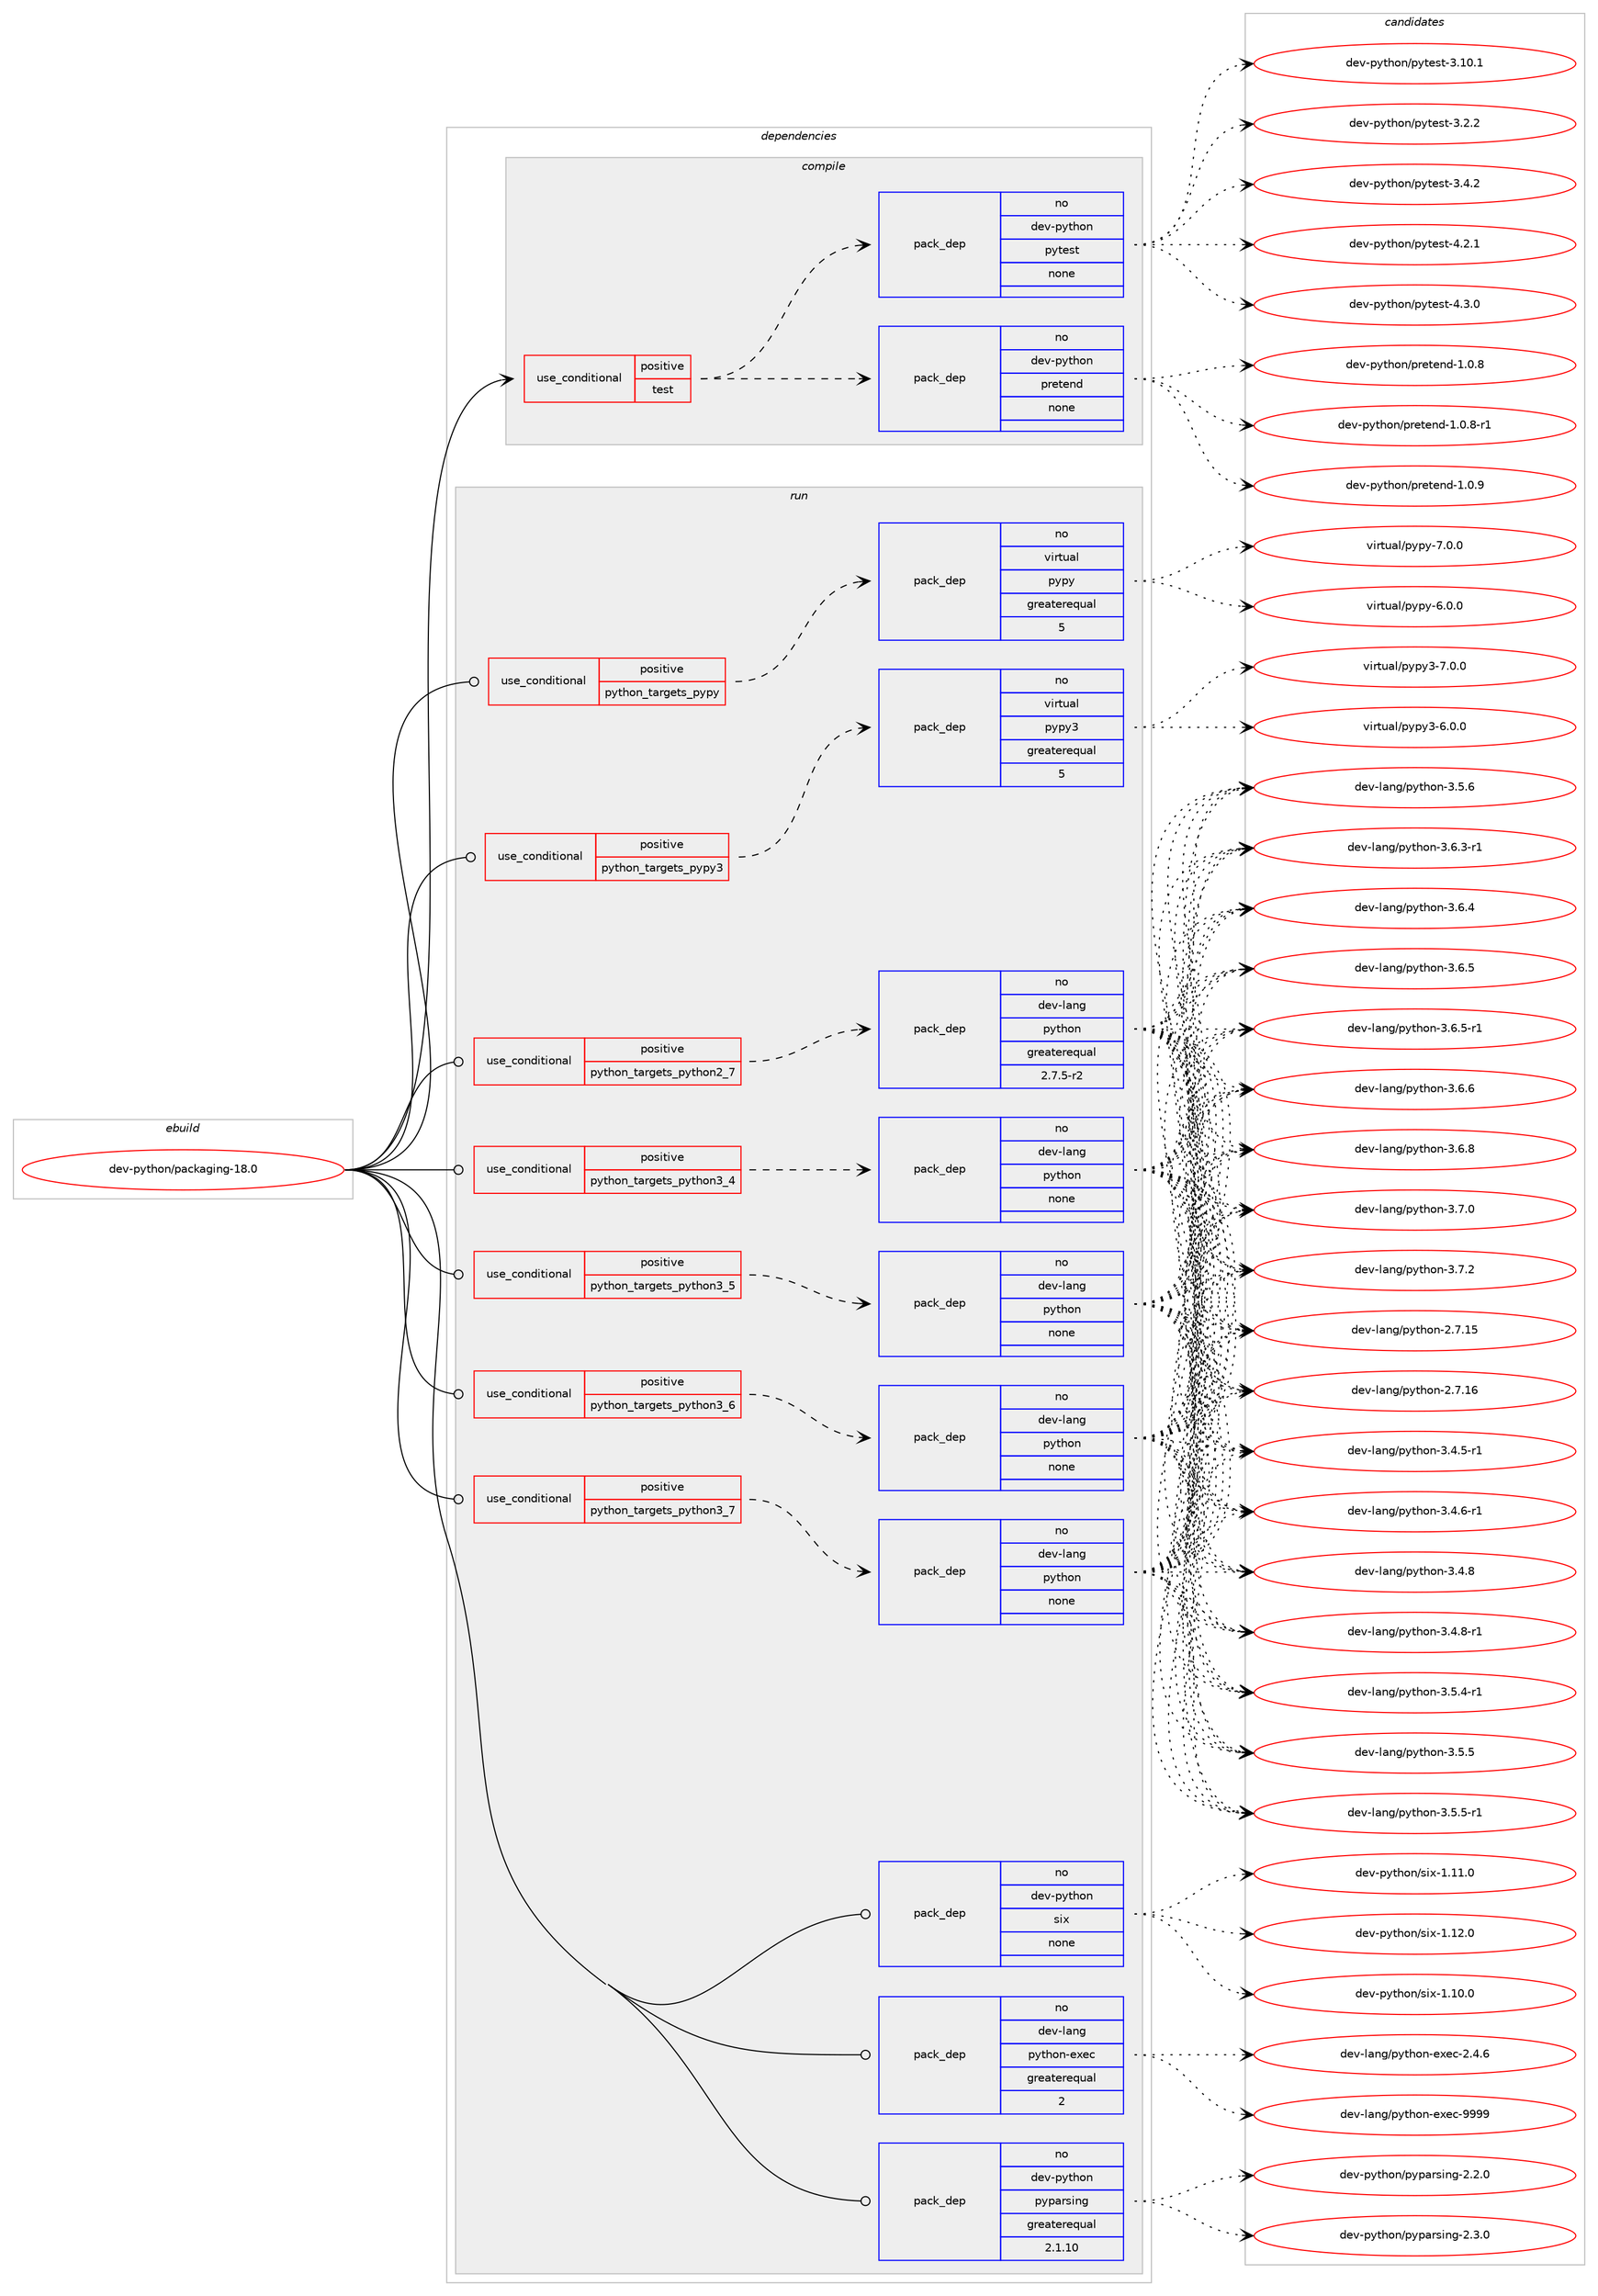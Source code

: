 digraph prolog {

# *************
# Graph options
# *************

newrank=true;
concentrate=true;
compound=true;
graph [rankdir=LR,fontname=Helvetica,fontsize=10,ranksep=1.5];#, ranksep=2.5, nodesep=0.2];
edge  [arrowhead=vee];
node  [fontname=Helvetica,fontsize=10];

# **********
# The ebuild
# **********

subgraph cluster_leftcol {
color=gray;
rank=same;
label=<<i>ebuild</i>>;
id [label="dev-python/packaging-18.0", color=red, width=4, href="../dev-python/packaging-18.0.svg"];
}

# ****************
# The dependencies
# ****************

subgraph cluster_midcol {
color=gray;
label=<<i>dependencies</i>>;
subgraph cluster_compile {
fillcolor="#eeeeee";
style=filled;
label=<<i>compile</i>>;
subgraph cond378880 {
dependency1423660 [label=<<TABLE BORDER="0" CELLBORDER="1" CELLSPACING="0" CELLPADDING="4"><TR><TD ROWSPAN="3" CELLPADDING="10">use_conditional</TD></TR><TR><TD>positive</TD></TR><TR><TD>test</TD></TR></TABLE>>, shape=none, color=red];
subgraph pack1021500 {
dependency1423661 [label=<<TABLE BORDER="0" CELLBORDER="1" CELLSPACING="0" CELLPADDING="4" WIDTH="220"><TR><TD ROWSPAN="6" CELLPADDING="30">pack_dep</TD></TR><TR><TD WIDTH="110">no</TD></TR><TR><TD>dev-python</TD></TR><TR><TD>pretend</TD></TR><TR><TD>none</TD></TR><TR><TD></TD></TR></TABLE>>, shape=none, color=blue];
}
dependency1423660:e -> dependency1423661:w [weight=20,style="dashed",arrowhead="vee"];
subgraph pack1021501 {
dependency1423662 [label=<<TABLE BORDER="0" CELLBORDER="1" CELLSPACING="0" CELLPADDING="4" WIDTH="220"><TR><TD ROWSPAN="6" CELLPADDING="30">pack_dep</TD></TR><TR><TD WIDTH="110">no</TD></TR><TR><TD>dev-python</TD></TR><TR><TD>pytest</TD></TR><TR><TD>none</TD></TR><TR><TD></TD></TR></TABLE>>, shape=none, color=blue];
}
dependency1423660:e -> dependency1423662:w [weight=20,style="dashed",arrowhead="vee"];
}
id:e -> dependency1423660:w [weight=20,style="solid",arrowhead="vee"];
}
subgraph cluster_compileandrun {
fillcolor="#eeeeee";
style=filled;
label=<<i>compile and run</i>>;
}
subgraph cluster_run {
fillcolor="#eeeeee";
style=filled;
label=<<i>run</i>>;
subgraph cond378881 {
dependency1423663 [label=<<TABLE BORDER="0" CELLBORDER="1" CELLSPACING="0" CELLPADDING="4"><TR><TD ROWSPAN="3" CELLPADDING="10">use_conditional</TD></TR><TR><TD>positive</TD></TR><TR><TD>python_targets_pypy</TD></TR></TABLE>>, shape=none, color=red];
subgraph pack1021502 {
dependency1423664 [label=<<TABLE BORDER="0" CELLBORDER="1" CELLSPACING="0" CELLPADDING="4" WIDTH="220"><TR><TD ROWSPAN="6" CELLPADDING="30">pack_dep</TD></TR><TR><TD WIDTH="110">no</TD></TR><TR><TD>virtual</TD></TR><TR><TD>pypy</TD></TR><TR><TD>greaterequal</TD></TR><TR><TD>5</TD></TR></TABLE>>, shape=none, color=blue];
}
dependency1423663:e -> dependency1423664:w [weight=20,style="dashed",arrowhead="vee"];
}
id:e -> dependency1423663:w [weight=20,style="solid",arrowhead="odot"];
subgraph cond378882 {
dependency1423665 [label=<<TABLE BORDER="0" CELLBORDER="1" CELLSPACING="0" CELLPADDING="4"><TR><TD ROWSPAN="3" CELLPADDING="10">use_conditional</TD></TR><TR><TD>positive</TD></TR><TR><TD>python_targets_pypy3</TD></TR></TABLE>>, shape=none, color=red];
subgraph pack1021503 {
dependency1423666 [label=<<TABLE BORDER="0" CELLBORDER="1" CELLSPACING="0" CELLPADDING="4" WIDTH="220"><TR><TD ROWSPAN="6" CELLPADDING="30">pack_dep</TD></TR><TR><TD WIDTH="110">no</TD></TR><TR><TD>virtual</TD></TR><TR><TD>pypy3</TD></TR><TR><TD>greaterequal</TD></TR><TR><TD>5</TD></TR></TABLE>>, shape=none, color=blue];
}
dependency1423665:e -> dependency1423666:w [weight=20,style="dashed",arrowhead="vee"];
}
id:e -> dependency1423665:w [weight=20,style="solid",arrowhead="odot"];
subgraph cond378883 {
dependency1423667 [label=<<TABLE BORDER="0" CELLBORDER="1" CELLSPACING="0" CELLPADDING="4"><TR><TD ROWSPAN="3" CELLPADDING="10">use_conditional</TD></TR><TR><TD>positive</TD></TR><TR><TD>python_targets_python2_7</TD></TR></TABLE>>, shape=none, color=red];
subgraph pack1021504 {
dependency1423668 [label=<<TABLE BORDER="0" CELLBORDER="1" CELLSPACING="0" CELLPADDING="4" WIDTH="220"><TR><TD ROWSPAN="6" CELLPADDING="30">pack_dep</TD></TR><TR><TD WIDTH="110">no</TD></TR><TR><TD>dev-lang</TD></TR><TR><TD>python</TD></TR><TR><TD>greaterequal</TD></TR><TR><TD>2.7.5-r2</TD></TR></TABLE>>, shape=none, color=blue];
}
dependency1423667:e -> dependency1423668:w [weight=20,style="dashed",arrowhead="vee"];
}
id:e -> dependency1423667:w [weight=20,style="solid",arrowhead="odot"];
subgraph cond378884 {
dependency1423669 [label=<<TABLE BORDER="0" CELLBORDER="1" CELLSPACING="0" CELLPADDING="4"><TR><TD ROWSPAN="3" CELLPADDING="10">use_conditional</TD></TR><TR><TD>positive</TD></TR><TR><TD>python_targets_python3_4</TD></TR></TABLE>>, shape=none, color=red];
subgraph pack1021505 {
dependency1423670 [label=<<TABLE BORDER="0" CELLBORDER="1" CELLSPACING="0" CELLPADDING="4" WIDTH="220"><TR><TD ROWSPAN="6" CELLPADDING="30">pack_dep</TD></TR><TR><TD WIDTH="110">no</TD></TR><TR><TD>dev-lang</TD></TR><TR><TD>python</TD></TR><TR><TD>none</TD></TR><TR><TD></TD></TR></TABLE>>, shape=none, color=blue];
}
dependency1423669:e -> dependency1423670:w [weight=20,style="dashed",arrowhead="vee"];
}
id:e -> dependency1423669:w [weight=20,style="solid",arrowhead="odot"];
subgraph cond378885 {
dependency1423671 [label=<<TABLE BORDER="0" CELLBORDER="1" CELLSPACING="0" CELLPADDING="4"><TR><TD ROWSPAN="3" CELLPADDING="10">use_conditional</TD></TR><TR><TD>positive</TD></TR><TR><TD>python_targets_python3_5</TD></TR></TABLE>>, shape=none, color=red];
subgraph pack1021506 {
dependency1423672 [label=<<TABLE BORDER="0" CELLBORDER="1" CELLSPACING="0" CELLPADDING="4" WIDTH="220"><TR><TD ROWSPAN="6" CELLPADDING="30">pack_dep</TD></TR><TR><TD WIDTH="110">no</TD></TR><TR><TD>dev-lang</TD></TR><TR><TD>python</TD></TR><TR><TD>none</TD></TR><TR><TD></TD></TR></TABLE>>, shape=none, color=blue];
}
dependency1423671:e -> dependency1423672:w [weight=20,style="dashed",arrowhead="vee"];
}
id:e -> dependency1423671:w [weight=20,style="solid",arrowhead="odot"];
subgraph cond378886 {
dependency1423673 [label=<<TABLE BORDER="0" CELLBORDER="1" CELLSPACING="0" CELLPADDING="4"><TR><TD ROWSPAN="3" CELLPADDING="10">use_conditional</TD></TR><TR><TD>positive</TD></TR><TR><TD>python_targets_python3_6</TD></TR></TABLE>>, shape=none, color=red];
subgraph pack1021507 {
dependency1423674 [label=<<TABLE BORDER="0" CELLBORDER="1" CELLSPACING="0" CELLPADDING="4" WIDTH="220"><TR><TD ROWSPAN="6" CELLPADDING="30">pack_dep</TD></TR><TR><TD WIDTH="110">no</TD></TR><TR><TD>dev-lang</TD></TR><TR><TD>python</TD></TR><TR><TD>none</TD></TR><TR><TD></TD></TR></TABLE>>, shape=none, color=blue];
}
dependency1423673:e -> dependency1423674:w [weight=20,style="dashed",arrowhead="vee"];
}
id:e -> dependency1423673:w [weight=20,style="solid",arrowhead="odot"];
subgraph cond378887 {
dependency1423675 [label=<<TABLE BORDER="0" CELLBORDER="1" CELLSPACING="0" CELLPADDING="4"><TR><TD ROWSPAN="3" CELLPADDING="10">use_conditional</TD></TR><TR><TD>positive</TD></TR><TR><TD>python_targets_python3_7</TD></TR></TABLE>>, shape=none, color=red];
subgraph pack1021508 {
dependency1423676 [label=<<TABLE BORDER="0" CELLBORDER="1" CELLSPACING="0" CELLPADDING="4" WIDTH="220"><TR><TD ROWSPAN="6" CELLPADDING="30">pack_dep</TD></TR><TR><TD WIDTH="110">no</TD></TR><TR><TD>dev-lang</TD></TR><TR><TD>python</TD></TR><TR><TD>none</TD></TR><TR><TD></TD></TR></TABLE>>, shape=none, color=blue];
}
dependency1423675:e -> dependency1423676:w [weight=20,style="dashed",arrowhead="vee"];
}
id:e -> dependency1423675:w [weight=20,style="solid",arrowhead="odot"];
subgraph pack1021509 {
dependency1423677 [label=<<TABLE BORDER="0" CELLBORDER="1" CELLSPACING="0" CELLPADDING="4" WIDTH="220"><TR><TD ROWSPAN="6" CELLPADDING="30">pack_dep</TD></TR><TR><TD WIDTH="110">no</TD></TR><TR><TD>dev-lang</TD></TR><TR><TD>python-exec</TD></TR><TR><TD>greaterequal</TD></TR><TR><TD>2</TD></TR></TABLE>>, shape=none, color=blue];
}
id:e -> dependency1423677:w [weight=20,style="solid",arrowhead="odot"];
subgraph pack1021510 {
dependency1423678 [label=<<TABLE BORDER="0" CELLBORDER="1" CELLSPACING="0" CELLPADDING="4" WIDTH="220"><TR><TD ROWSPAN="6" CELLPADDING="30">pack_dep</TD></TR><TR><TD WIDTH="110">no</TD></TR><TR><TD>dev-python</TD></TR><TR><TD>pyparsing</TD></TR><TR><TD>greaterequal</TD></TR><TR><TD>2.1.10</TD></TR></TABLE>>, shape=none, color=blue];
}
id:e -> dependency1423678:w [weight=20,style="solid",arrowhead="odot"];
subgraph pack1021511 {
dependency1423679 [label=<<TABLE BORDER="0" CELLBORDER="1" CELLSPACING="0" CELLPADDING="4" WIDTH="220"><TR><TD ROWSPAN="6" CELLPADDING="30">pack_dep</TD></TR><TR><TD WIDTH="110">no</TD></TR><TR><TD>dev-python</TD></TR><TR><TD>six</TD></TR><TR><TD>none</TD></TR><TR><TD></TD></TR></TABLE>>, shape=none, color=blue];
}
id:e -> dependency1423679:w [weight=20,style="solid",arrowhead="odot"];
}
}

# **************
# The candidates
# **************

subgraph cluster_choices {
rank=same;
color=gray;
label=<<i>candidates</i>>;

subgraph choice1021500 {
color=black;
nodesep=1;
choice1001011184511212111610411111047112114101116101110100454946484656 [label="dev-python/pretend-1.0.8", color=red, width=4,href="../dev-python/pretend-1.0.8.svg"];
choice10010111845112121116104111110471121141011161011101004549464846564511449 [label="dev-python/pretend-1.0.8-r1", color=red, width=4,href="../dev-python/pretend-1.0.8-r1.svg"];
choice1001011184511212111610411111047112114101116101110100454946484657 [label="dev-python/pretend-1.0.9", color=red, width=4,href="../dev-python/pretend-1.0.9.svg"];
dependency1423661:e -> choice1001011184511212111610411111047112114101116101110100454946484656:w [style=dotted,weight="100"];
dependency1423661:e -> choice10010111845112121116104111110471121141011161011101004549464846564511449:w [style=dotted,weight="100"];
dependency1423661:e -> choice1001011184511212111610411111047112114101116101110100454946484657:w [style=dotted,weight="100"];
}
subgraph choice1021501 {
color=black;
nodesep=1;
choice100101118451121211161041111104711212111610111511645514649484649 [label="dev-python/pytest-3.10.1", color=red, width=4,href="../dev-python/pytest-3.10.1.svg"];
choice1001011184511212111610411111047112121116101115116455146504650 [label="dev-python/pytest-3.2.2", color=red, width=4,href="../dev-python/pytest-3.2.2.svg"];
choice1001011184511212111610411111047112121116101115116455146524650 [label="dev-python/pytest-3.4.2", color=red, width=4,href="../dev-python/pytest-3.4.2.svg"];
choice1001011184511212111610411111047112121116101115116455246504649 [label="dev-python/pytest-4.2.1", color=red, width=4,href="../dev-python/pytest-4.2.1.svg"];
choice1001011184511212111610411111047112121116101115116455246514648 [label="dev-python/pytest-4.3.0", color=red, width=4,href="../dev-python/pytest-4.3.0.svg"];
dependency1423662:e -> choice100101118451121211161041111104711212111610111511645514649484649:w [style=dotted,weight="100"];
dependency1423662:e -> choice1001011184511212111610411111047112121116101115116455146504650:w [style=dotted,weight="100"];
dependency1423662:e -> choice1001011184511212111610411111047112121116101115116455146524650:w [style=dotted,weight="100"];
dependency1423662:e -> choice1001011184511212111610411111047112121116101115116455246504649:w [style=dotted,weight="100"];
dependency1423662:e -> choice1001011184511212111610411111047112121116101115116455246514648:w [style=dotted,weight="100"];
}
subgraph choice1021502 {
color=black;
nodesep=1;
choice1181051141161179710847112121112121455446484648 [label="virtual/pypy-6.0.0", color=red, width=4,href="../virtual/pypy-6.0.0.svg"];
choice1181051141161179710847112121112121455546484648 [label="virtual/pypy-7.0.0", color=red, width=4,href="../virtual/pypy-7.0.0.svg"];
dependency1423664:e -> choice1181051141161179710847112121112121455446484648:w [style=dotted,weight="100"];
dependency1423664:e -> choice1181051141161179710847112121112121455546484648:w [style=dotted,weight="100"];
}
subgraph choice1021503 {
color=black;
nodesep=1;
choice118105114116117971084711212111212151455446484648 [label="virtual/pypy3-6.0.0", color=red, width=4,href="../virtual/pypy3-6.0.0.svg"];
choice118105114116117971084711212111212151455546484648 [label="virtual/pypy3-7.0.0", color=red, width=4,href="../virtual/pypy3-7.0.0.svg"];
dependency1423666:e -> choice118105114116117971084711212111212151455446484648:w [style=dotted,weight="100"];
dependency1423666:e -> choice118105114116117971084711212111212151455546484648:w [style=dotted,weight="100"];
}
subgraph choice1021504 {
color=black;
nodesep=1;
choice10010111845108971101034711212111610411111045504655464953 [label="dev-lang/python-2.7.15", color=red, width=4,href="../dev-lang/python-2.7.15.svg"];
choice10010111845108971101034711212111610411111045504655464954 [label="dev-lang/python-2.7.16", color=red, width=4,href="../dev-lang/python-2.7.16.svg"];
choice1001011184510897110103471121211161041111104551465246534511449 [label="dev-lang/python-3.4.5-r1", color=red, width=4,href="../dev-lang/python-3.4.5-r1.svg"];
choice1001011184510897110103471121211161041111104551465246544511449 [label="dev-lang/python-3.4.6-r1", color=red, width=4,href="../dev-lang/python-3.4.6-r1.svg"];
choice100101118451089711010347112121116104111110455146524656 [label="dev-lang/python-3.4.8", color=red, width=4,href="../dev-lang/python-3.4.8.svg"];
choice1001011184510897110103471121211161041111104551465246564511449 [label="dev-lang/python-3.4.8-r1", color=red, width=4,href="../dev-lang/python-3.4.8-r1.svg"];
choice1001011184510897110103471121211161041111104551465346524511449 [label="dev-lang/python-3.5.4-r1", color=red, width=4,href="../dev-lang/python-3.5.4-r1.svg"];
choice100101118451089711010347112121116104111110455146534653 [label="dev-lang/python-3.5.5", color=red, width=4,href="../dev-lang/python-3.5.5.svg"];
choice1001011184510897110103471121211161041111104551465346534511449 [label="dev-lang/python-3.5.5-r1", color=red, width=4,href="../dev-lang/python-3.5.5-r1.svg"];
choice100101118451089711010347112121116104111110455146534654 [label="dev-lang/python-3.5.6", color=red, width=4,href="../dev-lang/python-3.5.6.svg"];
choice1001011184510897110103471121211161041111104551465446514511449 [label="dev-lang/python-3.6.3-r1", color=red, width=4,href="../dev-lang/python-3.6.3-r1.svg"];
choice100101118451089711010347112121116104111110455146544652 [label="dev-lang/python-3.6.4", color=red, width=4,href="../dev-lang/python-3.6.4.svg"];
choice100101118451089711010347112121116104111110455146544653 [label="dev-lang/python-3.6.5", color=red, width=4,href="../dev-lang/python-3.6.5.svg"];
choice1001011184510897110103471121211161041111104551465446534511449 [label="dev-lang/python-3.6.5-r1", color=red, width=4,href="../dev-lang/python-3.6.5-r1.svg"];
choice100101118451089711010347112121116104111110455146544654 [label="dev-lang/python-3.6.6", color=red, width=4,href="../dev-lang/python-3.6.6.svg"];
choice100101118451089711010347112121116104111110455146544656 [label="dev-lang/python-3.6.8", color=red, width=4,href="../dev-lang/python-3.6.8.svg"];
choice100101118451089711010347112121116104111110455146554648 [label="dev-lang/python-3.7.0", color=red, width=4,href="../dev-lang/python-3.7.0.svg"];
choice100101118451089711010347112121116104111110455146554650 [label="dev-lang/python-3.7.2", color=red, width=4,href="../dev-lang/python-3.7.2.svg"];
dependency1423668:e -> choice10010111845108971101034711212111610411111045504655464953:w [style=dotted,weight="100"];
dependency1423668:e -> choice10010111845108971101034711212111610411111045504655464954:w [style=dotted,weight="100"];
dependency1423668:e -> choice1001011184510897110103471121211161041111104551465246534511449:w [style=dotted,weight="100"];
dependency1423668:e -> choice1001011184510897110103471121211161041111104551465246544511449:w [style=dotted,weight="100"];
dependency1423668:e -> choice100101118451089711010347112121116104111110455146524656:w [style=dotted,weight="100"];
dependency1423668:e -> choice1001011184510897110103471121211161041111104551465246564511449:w [style=dotted,weight="100"];
dependency1423668:e -> choice1001011184510897110103471121211161041111104551465346524511449:w [style=dotted,weight="100"];
dependency1423668:e -> choice100101118451089711010347112121116104111110455146534653:w [style=dotted,weight="100"];
dependency1423668:e -> choice1001011184510897110103471121211161041111104551465346534511449:w [style=dotted,weight="100"];
dependency1423668:e -> choice100101118451089711010347112121116104111110455146534654:w [style=dotted,weight="100"];
dependency1423668:e -> choice1001011184510897110103471121211161041111104551465446514511449:w [style=dotted,weight="100"];
dependency1423668:e -> choice100101118451089711010347112121116104111110455146544652:w [style=dotted,weight="100"];
dependency1423668:e -> choice100101118451089711010347112121116104111110455146544653:w [style=dotted,weight="100"];
dependency1423668:e -> choice1001011184510897110103471121211161041111104551465446534511449:w [style=dotted,weight="100"];
dependency1423668:e -> choice100101118451089711010347112121116104111110455146544654:w [style=dotted,weight="100"];
dependency1423668:e -> choice100101118451089711010347112121116104111110455146544656:w [style=dotted,weight="100"];
dependency1423668:e -> choice100101118451089711010347112121116104111110455146554648:w [style=dotted,weight="100"];
dependency1423668:e -> choice100101118451089711010347112121116104111110455146554650:w [style=dotted,weight="100"];
}
subgraph choice1021505 {
color=black;
nodesep=1;
choice10010111845108971101034711212111610411111045504655464953 [label="dev-lang/python-2.7.15", color=red, width=4,href="../dev-lang/python-2.7.15.svg"];
choice10010111845108971101034711212111610411111045504655464954 [label="dev-lang/python-2.7.16", color=red, width=4,href="../dev-lang/python-2.7.16.svg"];
choice1001011184510897110103471121211161041111104551465246534511449 [label="dev-lang/python-3.4.5-r1", color=red, width=4,href="../dev-lang/python-3.4.5-r1.svg"];
choice1001011184510897110103471121211161041111104551465246544511449 [label="dev-lang/python-3.4.6-r1", color=red, width=4,href="../dev-lang/python-3.4.6-r1.svg"];
choice100101118451089711010347112121116104111110455146524656 [label="dev-lang/python-3.4.8", color=red, width=4,href="../dev-lang/python-3.4.8.svg"];
choice1001011184510897110103471121211161041111104551465246564511449 [label="dev-lang/python-3.4.8-r1", color=red, width=4,href="../dev-lang/python-3.4.8-r1.svg"];
choice1001011184510897110103471121211161041111104551465346524511449 [label="dev-lang/python-3.5.4-r1", color=red, width=4,href="../dev-lang/python-3.5.4-r1.svg"];
choice100101118451089711010347112121116104111110455146534653 [label="dev-lang/python-3.5.5", color=red, width=4,href="../dev-lang/python-3.5.5.svg"];
choice1001011184510897110103471121211161041111104551465346534511449 [label="dev-lang/python-3.5.5-r1", color=red, width=4,href="../dev-lang/python-3.5.5-r1.svg"];
choice100101118451089711010347112121116104111110455146534654 [label="dev-lang/python-3.5.6", color=red, width=4,href="../dev-lang/python-3.5.6.svg"];
choice1001011184510897110103471121211161041111104551465446514511449 [label="dev-lang/python-3.6.3-r1", color=red, width=4,href="../dev-lang/python-3.6.3-r1.svg"];
choice100101118451089711010347112121116104111110455146544652 [label="dev-lang/python-3.6.4", color=red, width=4,href="../dev-lang/python-3.6.4.svg"];
choice100101118451089711010347112121116104111110455146544653 [label="dev-lang/python-3.6.5", color=red, width=4,href="../dev-lang/python-3.6.5.svg"];
choice1001011184510897110103471121211161041111104551465446534511449 [label="dev-lang/python-3.6.5-r1", color=red, width=4,href="../dev-lang/python-3.6.5-r1.svg"];
choice100101118451089711010347112121116104111110455146544654 [label="dev-lang/python-3.6.6", color=red, width=4,href="../dev-lang/python-3.6.6.svg"];
choice100101118451089711010347112121116104111110455146544656 [label="dev-lang/python-3.6.8", color=red, width=4,href="../dev-lang/python-3.6.8.svg"];
choice100101118451089711010347112121116104111110455146554648 [label="dev-lang/python-3.7.0", color=red, width=4,href="../dev-lang/python-3.7.0.svg"];
choice100101118451089711010347112121116104111110455146554650 [label="dev-lang/python-3.7.2", color=red, width=4,href="../dev-lang/python-3.7.2.svg"];
dependency1423670:e -> choice10010111845108971101034711212111610411111045504655464953:w [style=dotted,weight="100"];
dependency1423670:e -> choice10010111845108971101034711212111610411111045504655464954:w [style=dotted,weight="100"];
dependency1423670:e -> choice1001011184510897110103471121211161041111104551465246534511449:w [style=dotted,weight="100"];
dependency1423670:e -> choice1001011184510897110103471121211161041111104551465246544511449:w [style=dotted,weight="100"];
dependency1423670:e -> choice100101118451089711010347112121116104111110455146524656:w [style=dotted,weight="100"];
dependency1423670:e -> choice1001011184510897110103471121211161041111104551465246564511449:w [style=dotted,weight="100"];
dependency1423670:e -> choice1001011184510897110103471121211161041111104551465346524511449:w [style=dotted,weight="100"];
dependency1423670:e -> choice100101118451089711010347112121116104111110455146534653:w [style=dotted,weight="100"];
dependency1423670:e -> choice1001011184510897110103471121211161041111104551465346534511449:w [style=dotted,weight="100"];
dependency1423670:e -> choice100101118451089711010347112121116104111110455146534654:w [style=dotted,weight="100"];
dependency1423670:e -> choice1001011184510897110103471121211161041111104551465446514511449:w [style=dotted,weight="100"];
dependency1423670:e -> choice100101118451089711010347112121116104111110455146544652:w [style=dotted,weight="100"];
dependency1423670:e -> choice100101118451089711010347112121116104111110455146544653:w [style=dotted,weight="100"];
dependency1423670:e -> choice1001011184510897110103471121211161041111104551465446534511449:w [style=dotted,weight="100"];
dependency1423670:e -> choice100101118451089711010347112121116104111110455146544654:w [style=dotted,weight="100"];
dependency1423670:e -> choice100101118451089711010347112121116104111110455146544656:w [style=dotted,weight="100"];
dependency1423670:e -> choice100101118451089711010347112121116104111110455146554648:w [style=dotted,weight="100"];
dependency1423670:e -> choice100101118451089711010347112121116104111110455146554650:w [style=dotted,weight="100"];
}
subgraph choice1021506 {
color=black;
nodesep=1;
choice10010111845108971101034711212111610411111045504655464953 [label="dev-lang/python-2.7.15", color=red, width=4,href="../dev-lang/python-2.7.15.svg"];
choice10010111845108971101034711212111610411111045504655464954 [label="dev-lang/python-2.7.16", color=red, width=4,href="../dev-lang/python-2.7.16.svg"];
choice1001011184510897110103471121211161041111104551465246534511449 [label="dev-lang/python-3.4.5-r1", color=red, width=4,href="../dev-lang/python-3.4.5-r1.svg"];
choice1001011184510897110103471121211161041111104551465246544511449 [label="dev-lang/python-3.4.6-r1", color=red, width=4,href="../dev-lang/python-3.4.6-r1.svg"];
choice100101118451089711010347112121116104111110455146524656 [label="dev-lang/python-3.4.8", color=red, width=4,href="../dev-lang/python-3.4.8.svg"];
choice1001011184510897110103471121211161041111104551465246564511449 [label="dev-lang/python-3.4.8-r1", color=red, width=4,href="../dev-lang/python-3.4.8-r1.svg"];
choice1001011184510897110103471121211161041111104551465346524511449 [label="dev-lang/python-3.5.4-r1", color=red, width=4,href="../dev-lang/python-3.5.4-r1.svg"];
choice100101118451089711010347112121116104111110455146534653 [label="dev-lang/python-3.5.5", color=red, width=4,href="../dev-lang/python-3.5.5.svg"];
choice1001011184510897110103471121211161041111104551465346534511449 [label="dev-lang/python-3.5.5-r1", color=red, width=4,href="../dev-lang/python-3.5.5-r1.svg"];
choice100101118451089711010347112121116104111110455146534654 [label="dev-lang/python-3.5.6", color=red, width=4,href="../dev-lang/python-3.5.6.svg"];
choice1001011184510897110103471121211161041111104551465446514511449 [label="dev-lang/python-3.6.3-r1", color=red, width=4,href="../dev-lang/python-3.6.3-r1.svg"];
choice100101118451089711010347112121116104111110455146544652 [label="dev-lang/python-3.6.4", color=red, width=4,href="../dev-lang/python-3.6.4.svg"];
choice100101118451089711010347112121116104111110455146544653 [label="dev-lang/python-3.6.5", color=red, width=4,href="../dev-lang/python-3.6.5.svg"];
choice1001011184510897110103471121211161041111104551465446534511449 [label="dev-lang/python-3.6.5-r1", color=red, width=4,href="../dev-lang/python-3.6.5-r1.svg"];
choice100101118451089711010347112121116104111110455146544654 [label="dev-lang/python-3.6.6", color=red, width=4,href="../dev-lang/python-3.6.6.svg"];
choice100101118451089711010347112121116104111110455146544656 [label="dev-lang/python-3.6.8", color=red, width=4,href="../dev-lang/python-3.6.8.svg"];
choice100101118451089711010347112121116104111110455146554648 [label="dev-lang/python-3.7.0", color=red, width=4,href="../dev-lang/python-3.7.0.svg"];
choice100101118451089711010347112121116104111110455146554650 [label="dev-lang/python-3.7.2", color=red, width=4,href="../dev-lang/python-3.7.2.svg"];
dependency1423672:e -> choice10010111845108971101034711212111610411111045504655464953:w [style=dotted,weight="100"];
dependency1423672:e -> choice10010111845108971101034711212111610411111045504655464954:w [style=dotted,weight="100"];
dependency1423672:e -> choice1001011184510897110103471121211161041111104551465246534511449:w [style=dotted,weight="100"];
dependency1423672:e -> choice1001011184510897110103471121211161041111104551465246544511449:w [style=dotted,weight="100"];
dependency1423672:e -> choice100101118451089711010347112121116104111110455146524656:w [style=dotted,weight="100"];
dependency1423672:e -> choice1001011184510897110103471121211161041111104551465246564511449:w [style=dotted,weight="100"];
dependency1423672:e -> choice1001011184510897110103471121211161041111104551465346524511449:w [style=dotted,weight="100"];
dependency1423672:e -> choice100101118451089711010347112121116104111110455146534653:w [style=dotted,weight="100"];
dependency1423672:e -> choice1001011184510897110103471121211161041111104551465346534511449:w [style=dotted,weight="100"];
dependency1423672:e -> choice100101118451089711010347112121116104111110455146534654:w [style=dotted,weight="100"];
dependency1423672:e -> choice1001011184510897110103471121211161041111104551465446514511449:w [style=dotted,weight="100"];
dependency1423672:e -> choice100101118451089711010347112121116104111110455146544652:w [style=dotted,weight="100"];
dependency1423672:e -> choice100101118451089711010347112121116104111110455146544653:w [style=dotted,weight="100"];
dependency1423672:e -> choice1001011184510897110103471121211161041111104551465446534511449:w [style=dotted,weight="100"];
dependency1423672:e -> choice100101118451089711010347112121116104111110455146544654:w [style=dotted,weight="100"];
dependency1423672:e -> choice100101118451089711010347112121116104111110455146544656:w [style=dotted,weight="100"];
dependency1423672:e -> choice100101118451089711010347112121116104111110455146554648:w [style=dotted,weight="100"];
dependency1423672:e -> choice100101118451089711010347112121116104111110455146554650:w [style=dotted,weight="100"];
}
subgraph choice1021507 {
color=black;
nodesep=1;
choice10010111845108971101034711212111610411111045504655464953 [label="dev-lang/python-2.7.15", color=red, width=4,href="../dev-lang/python-2.7.15.svg"];
choice10010111845108971101034711212111610411111045504655464954 [label="dev-lang/python-2.7.16", color=red, width=4,href="../dev-lang/python-2.7.16.svg"];
choice1001011184510897110103471121211161041111104551465246534511449 [label="dev-lang/python-3.4.5-r1", color=red, width=4,href="../dev-lang/python-3.4.5-r1.svg"];
choice1001011184510897110103471121211161041111104551465246544511449 [label="dev-lang/python-3.4.6-r1", color=red, width=4,href="../dev-lang/python-3.4.6-r1.svg"];
choice100101118451089711010347112121116104111110455146524656 [label="dev-lang/python-3.4.8", color=red, width=4,href="../dev-lang/python-3.4.8.svg"];
choice1001011184510897110103471121211161041111104551465246564511449 [label="dev-lang/python-3.4.8-r1", color=red, width=4,href="../dev-lang/python-3.4.8-r1.svg"];
choice1001011184510897110103471121211161041111104551465346524511449 [label="dev-lang/python-3.5.4-r1", color=red, width=4,href="../dev-lang/python-3.5.4-r1.svg"];
choice100101118451089711010347112121116104111110455146534653 [label="dev-lang/python-3.5.5", color=red, width=4,href="../dev-lang/python-3.5.5.svg"];
choice1001011184510897110103471121211161041111104551465346534511449 [label="dev-lang/python-3.5.5-r1", color=red, width=4,href="../dev-lang/python-3.5.5-r1.svg"];
choice100101118451089711010347112121116104111110455146534654 [label="dev-lang/python-3.5.6", color=red, width=4,href="../dev-lang/python-3.5.6.svg"];
choice1001011184510897110103471121211161041111104551465446514511449 [label="dev-lang/python-3.6.3-r1", color=red, width=4,href="../dev-lang/python-3.6.3-r1.svg"];
choice100101118451089711010347112121116104111110455146544652 [label="dev-lang/python-3.6.4", color=red, width=4,href="../dev-lang/python-3.6.4.svg"];
choice100101118451089711010347112121116104111110455146544653 [label="dev-lang/python-3.6.5", color=red, width=4,href="../dev-lang/python-3.6.5.svg"];
choice1001011184510897110103471121211161041111104551465446534511449 [label="dev-lang/python-3.6.5-r1", color=red, width=4,href="../dev-lang/python-3.6.5-r1.svg"];
choice100101118451089711010347112121116104111110455146544654 [label="dev-lang/python-3.6.6", color=red, width=4,href="../dev-lang/python-3.6.6.svg"];
choice100101118451089711010347112121116104111110455146544656 [label="dev-lang/python-3.6.8", color=red, width=4,href="../dev-lang/python-3.6.8.svg"];
choice100101118451089711010347112121116104111110455146554648 [label="dev-lang/python-3.7.0", color=red, width=4,href="../dev-lang/python-3.7.0.svg"];
choice100101118451089711010347112121116104111110455146554650 [label="dev-lang/python-3.7.2", color=red, width=4,href="../dev-lang/python-3.7.2.svg"];
dependency1423674:e -> choice10010111845108971101034711212111610411111045504655464953:w [style=dotted,weight="100"];
dependency1423674:e -> choice10010111845108971101034711212111610411111045504655464954:w [style=dotted,weight="100"];
dependency1423674:e -> choice1001011184510897110103471121211161041111104551465246534511449:w [style=dotted,weight="100"];
dependency1423674:e -> choice1001011184510897110103471121211161041111104551465246544511449:w [style=dotted,weight="100"];
dependency1423674:e -> choice100101118451089711010347112121116104111110455146524656:w [style=dotted,weight="100"];
dependency1423674:e -> choice1001011184510897110103471121211161041111104551465246564511449:w [style=dotted,weight="100"];
dependency1423674:e -> choice1001011184510897110103471121211161041111104551465346524511449:w [style=dotted,weight="100"];
dependency1423674:e -> choice100101118451089711010347112121116104111110455146534653:w [style=dotted,weight="100"];
dependency1423674:e -> choice1001011184510897110103471121211161041111104551465346534511449:w [style=dotted,weight="100"];
dependency1423674:e -> choice100101118451089711010347112121116104111110455146534654:w [style=dotted,weight="100"];
dependency1423674:e -> choice1001011184510897110103471121211161041111104551465446514511449:w [style=dotted,weight="100"];
dependency1423674:e -> choice100101118451089711010347112121116104111110455146544652:w [style=dotted,weight="100"];
dependency1423674:e -> choice100101118451089711010347112121116104111110455146544653:w [style=dotted,weight="100"];
dependency1423674:e -> choice1001011184510897110103471121211161041111104551465446534511449:w [style=dotted,weight="100"];
dependency1423674:e -> choice100101118451089711010347112121116104111110455146544654:w [style=dotted,weight="100"];
dependency1423674:e -> choice100101118451089711010347112121116104111110455146544656:w [style=dotted,weight="100"];
dependency1423674:e -> choice100101118451089711010347112121116104111110455146554648:w [style=dotted,weight="100"];
dependency1423674:e -> choice100101118451089711010347112121116104111110455146554650:w [style=dotted,weight="100"];
}
subgraph choice1021508 {
color=black;
nodesep=1;
choice10010111845108971101034711212111610411111045504655464953 [label="dev-lang/python-2.7.15", color=red, width=4,href="../dev-lang/python-2.7.15.svg"];
choice10010111845108971101034711212111610411111045504655464954 [label="dev-lang/python-2.7.16", color=red, width=4,href="../dev-lang/python-2.7.16.svg"];
choice1001011184510897110103471121211161041111104551465246534511449 [label="dev-lang/python-3.4.5-r1", color=red, width=4,href="../dev-lang/python-3.4.5-r1.svg"];
choice1001011184510897110103471121211161041111104551465246544511449 [label="dev-lang/python-3.4.6-r1", color=red, width=4,href="../dev-lang/python-3.4.6-r1.svg"];
choice100101118451089711010347112121116104111110455146524656 [label="dev-lang/python-3.4.8", color=red, width=4,href="../dev-lang/python-3.4.8.svg"];
choice1001011184510897110103471121211161041111104551465246564511449 [label="dev-lang/python-3.4.8-r1", color=red, width=4,href="../dev-lang/python-3.4.8-r1.svg"];
choice1001011184510897110103471121211161041111104551465346524511449 [label="dev-lang/python-3.5.4-r1", color=red, width=4,href="../dev-lang/python-3.5.4-r1.svg"];
choice100101118451089711010347112121116104111110455146534653 [label="dev-lang/python-3.5.5", color=red, width=4,href="../dev-lang/python-3.5.5.svg"];
choice1001011184510897110103471121211161041111104551465346534511449 [label="dev-lang/python-3.5.5-r1", color=red, width=4,href="../dev-lang/python-3.5.5-r1.svg"];
choice100101118451089711010347112121116104111110455146534654 [label="dev-lang/python-3.5.6", color=red, width=4,href="../dev-lang/python-3.5.6.svg"];
choice1001011184510897110103471121211161041111104551465446514511449 [label="dev-lang/python-3.6.3-r1", color=red, width=4,href="../dev-lang/python-3.6.3-r1.svg"];
choice100101118451089711010347112121116104111110455146544652 [label="dev-lang/python-3.6.4", color=red, width=4,href="../dev-lang/python-3.6.4.svg"];
choice100101118451089711010347112121116104111110455146544653 [label="dev-lang/python-3.6.5", color=red, width=4,href="../dev-lang/python-3.6.5.svg"];
choice1001011184510897110103471121211161041111104551465446534511449 [label="dev-lang/python-3.6.5-r1", color=red, width=4,href="../dev-lang/python-3.6.5-r1.svg"];
choice100101118451089711010347112121116104111110455146544654 [label="dev-lang/python-3.6.6", color=red, width=4,href="../dev-lang/python-3.6.6.svg"];
choice100101118451089711010347112121116104111110455146544656 [label="dev-lang/python-3.6.8", color=red, width=4,href="../dev-lang/python-3.6.8.svg"];
choice100101118451089711010347112121116104111110455146554648 [label="dev-lang/python-3.7.0", color=red, width=4,href="../dev-lang/python-3.7.0.svg"];
choice100101118451089711010347112121116104111110455146554650 [label="dev-lang/python-3.7.2", color=red, width=4,href="../dev-lang/python-3.7.2.svg"];
dependency1423676:e -> choice10010111845108971101034711212111610411111045504655464953:w [style=dotted,weight="100"];
dependency1423676:e -> choice10010111845108971101034711212111610411111045504655464954:w [style=dotted,weight="100"];
dependency1423676:e -> choice1001011184510897110103471121211161041111104551465246534511449:w [style=dotted,weight="100"];
dependency1423676:e -> choice1001011184510897110103471121211161041111104551465246544511449:w [style=dotted,weight="100"];
dependency1423676:e -> choice100101118451089711010347112121116104111110455146524656:w [style=dotted,weight="100"];
dependency1423676:e -> choice1001011184510897110103471121211161041111104551465246564511449:w [style=dotted,weight="100"];
dependency1423676:e -> choice1001011184510897110103471121211161041111104551465346524511449:w [style=dotted,weight="100"];
dependency1423676:e -> choice100101118451089711010347112121116104111110455146534653:w [style=dotted,weight="100"];
dependency1423676:e -> choice1001011184510897110103471121211161041111104551465346534511449:w [style=dotted,weight="100"];
dependency1423676:e -> choice100101118451089711010347112121116104111110455146534654:w [style=dotted,weight="100"];
dependency1423676:e -> choice1001011184510897110103471121211161041111104551465446514511449:w [style=dotted,weight="100"];
dependency1423676:e -> choice100101118451089711010347112121116104111110455146544652:w [style=dotted,weight="100"];
dependency1423676:e -> choice100101118451089711010347112121116104111110455146544653:w [style=dotted,weight="100"];
dependency1423676:e -> choice1001011184510897110103471121211161041111104551465446534511449:w [style=dotted,weight="100"];
dependency1423676:e -> choice100101118451089711010347112121116104111110455146544654:w [style=dotted,weight="100"];
dependency1423676:e -> choice100101118451089711010347112121116104111110455146544656:w [style=dotted,weight="100"];
dependency1423676:e -> choice100101118451089711010347112121116104111110455146554648:w [style=dotted,weight="100"];
dependency1423676:e -> choice100101118451089711010347112121116104111110455146554650:w [style=dotted,weight="100"];
}
subgraph choice1021509 {
color=black;
nodesep=1;
choice1001011184510897110103471121211161041111104510112010199455046524654 [label="dev-lang/python-exec-2.4.6", color=red, width=4,href="../dev-lang/python-exec-2.4.6.svg"];
choice10010111845108971101034711212111610411111045101120101994557575757 [label="dev-lang/python-exec-9999", color=red, width=4,href="../dev-lang/python-exec-9999.svg"];
dependency1423677:e -> choice1001011184510897110103471121211161041111104510112010199455046524654:w [style=dotted,weight="100"];
dependency1423677:e -> choice10010111845108971101034711212111610411111045101120101994557575757:w [style=dotted,weight="100"];
}
subgraph choice1021510 {
color=black;
nodesep=1;
choice100101118451121211161041111104711212111297114115105110103455046504648 [label="dev-python/pyparsing-2.2.0", color=red, width=4,href="../dev-python/pyparsing-2.2.0.svg"];
choice100101118451121211161041111104711212111297114115105110103455046514648 [label="dev-python/pyparsing-2.3.0", color=red, width=4,href="../dev-python/pyparsing-2.3.0.svg"];
dependency1423678:e -> choice100101118451121211161041111104711212111297114115105110103455046504648:w [style=dotted,weight="100"];
dependency1423678:e -> choice100101118451121211161041111104711212111297114115105110103455046514648:w [style=dotted,weight="100"];
}
subgraph choice1021511 {
color=black;
nodesep=1;
choice100101118451121211161041111104711510512045494649484648 [label="dev-python/six-1.10.0", color=red, width=4,href="../dev-python/six-1.10.0.svg"];
choice100101118451121211161041111104711510512045494649494648 [label="dev-python/six-1.11.0", color=red, width=4,href="../dev-python/six-1.11.0.svg"];
choice100101118451121211161041111104711510512045494649504648 [label="dev-python/six-1.12.0", color=red, width=4,href="../dev-python/six-1.12.0.svg"];
dependency1423679:e -> choice100101118451121211161041111104711510512045494649484648:w [style=dotted,weight="100"];
dependency1423679:e -> choice100101118451121211161041111104711510512045494649494648:w [style=dotted,weight="100"];
dependency1423679:e -> choice100101118451121211161041111104711510512045494649504648:w [style=dotted,weight="100"];
}
}

}
